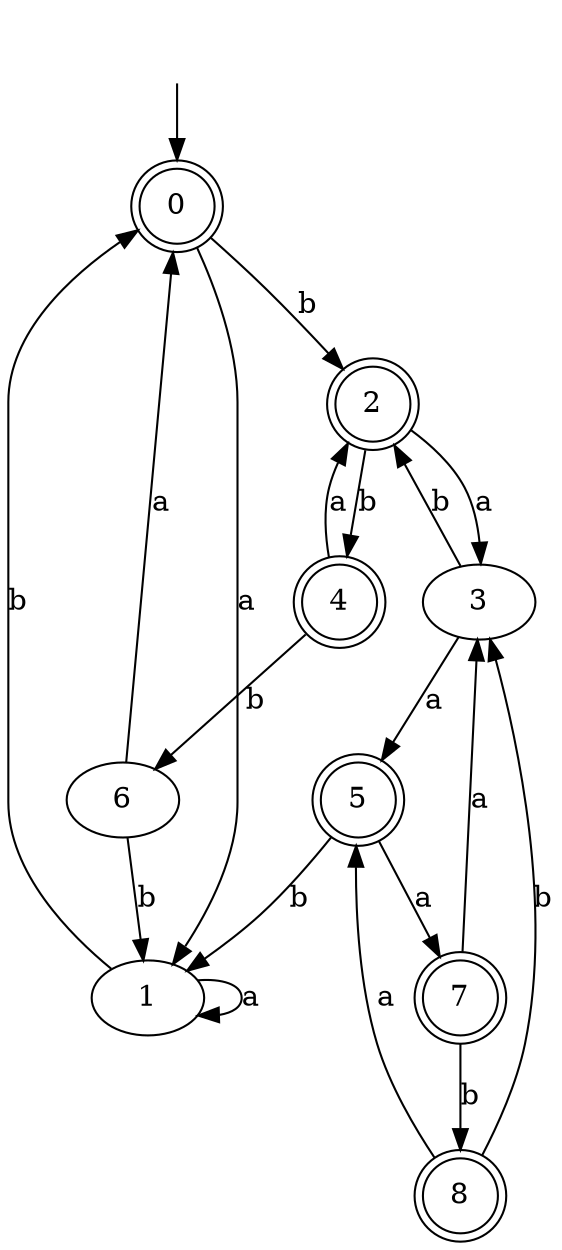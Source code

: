 digraph RandomDFA {
  __start0 [label="", shape=none];
  __start0 -> 0 [label=""];
  0 [shape=circle] [shape=doublecircle]
  0 -> 1 [label="a"]
  0 -> 2 [label="b"]
  1
  1 -> 1 [label="a"]
  1 -> 0 [label="b"]
  2 [shape=doublecircle]
  2 -> 3 [label="a"]
  2 -> 4 [label="b"]
  3
  3 -> 5 [label="a"]
  3 -> 2 [label="b"]
  4 [shape=doublecircle]
  4 -> 2 [label="a"]
  4 -> 6 [label="b"]
  5 [shape=doublecircle]
  5 -> 7 [label="a"]
  5 -> 1 [label="b"]
  6
  6 -> 0 [label="a"]
  6 -> 1 [label="b"]
  7 [shape=doublecircle]
  7 -> 3 [label="a"]
  7 -> 8 [label="b"]
  8 [shape=doublecircle]
  8 -> 5 [label="a"]
  8 -> 3 [label="b"]
}

